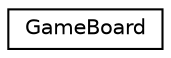 digraph "Graphical Class Hierarchy"
{
  edge [fontname="Helvetica",fontsize="10",labelfontname="Helvetica",labelfontsize="10"];
  node [fontname="Helvetica",fontsize="10",shape=record];
  rankdir="LR";
  Node1 [label="GameBoard",height=0.2,width=0.4,color="black", fillcolor="white", style="filled",URL="$classGameBoard.html"];
}
